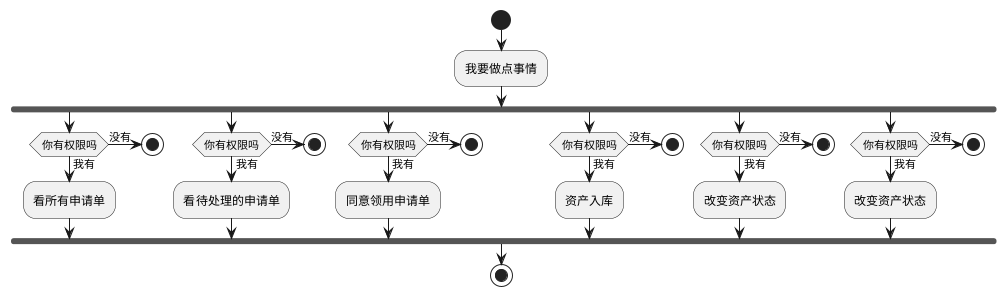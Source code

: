 @startuml
start
:我要做点事情;

fork
if (你有权限吗) then (我有)
:看所有申请单;
else (没有)
stop
endif

fork again
if (你有权限吗) then (我有)
:看待处理的申请单;
else (没有)
stop
endif

fork again
if (你有权限吗) then (我有)
:同意领用申请单;
else (没有)
stop
endif

fork again
if (你有权限吗) then (我有)
:资产入库;
else (没有)
stop
endif

fork again
if (你有权限吗) then (我有)
:改变资产状态;
else (没有)
stop
endif

fork again
if (你有权限吗) then (我有)
:改变资产状态;
else (没有)
stop
endif
endfork

stop
@enduml
